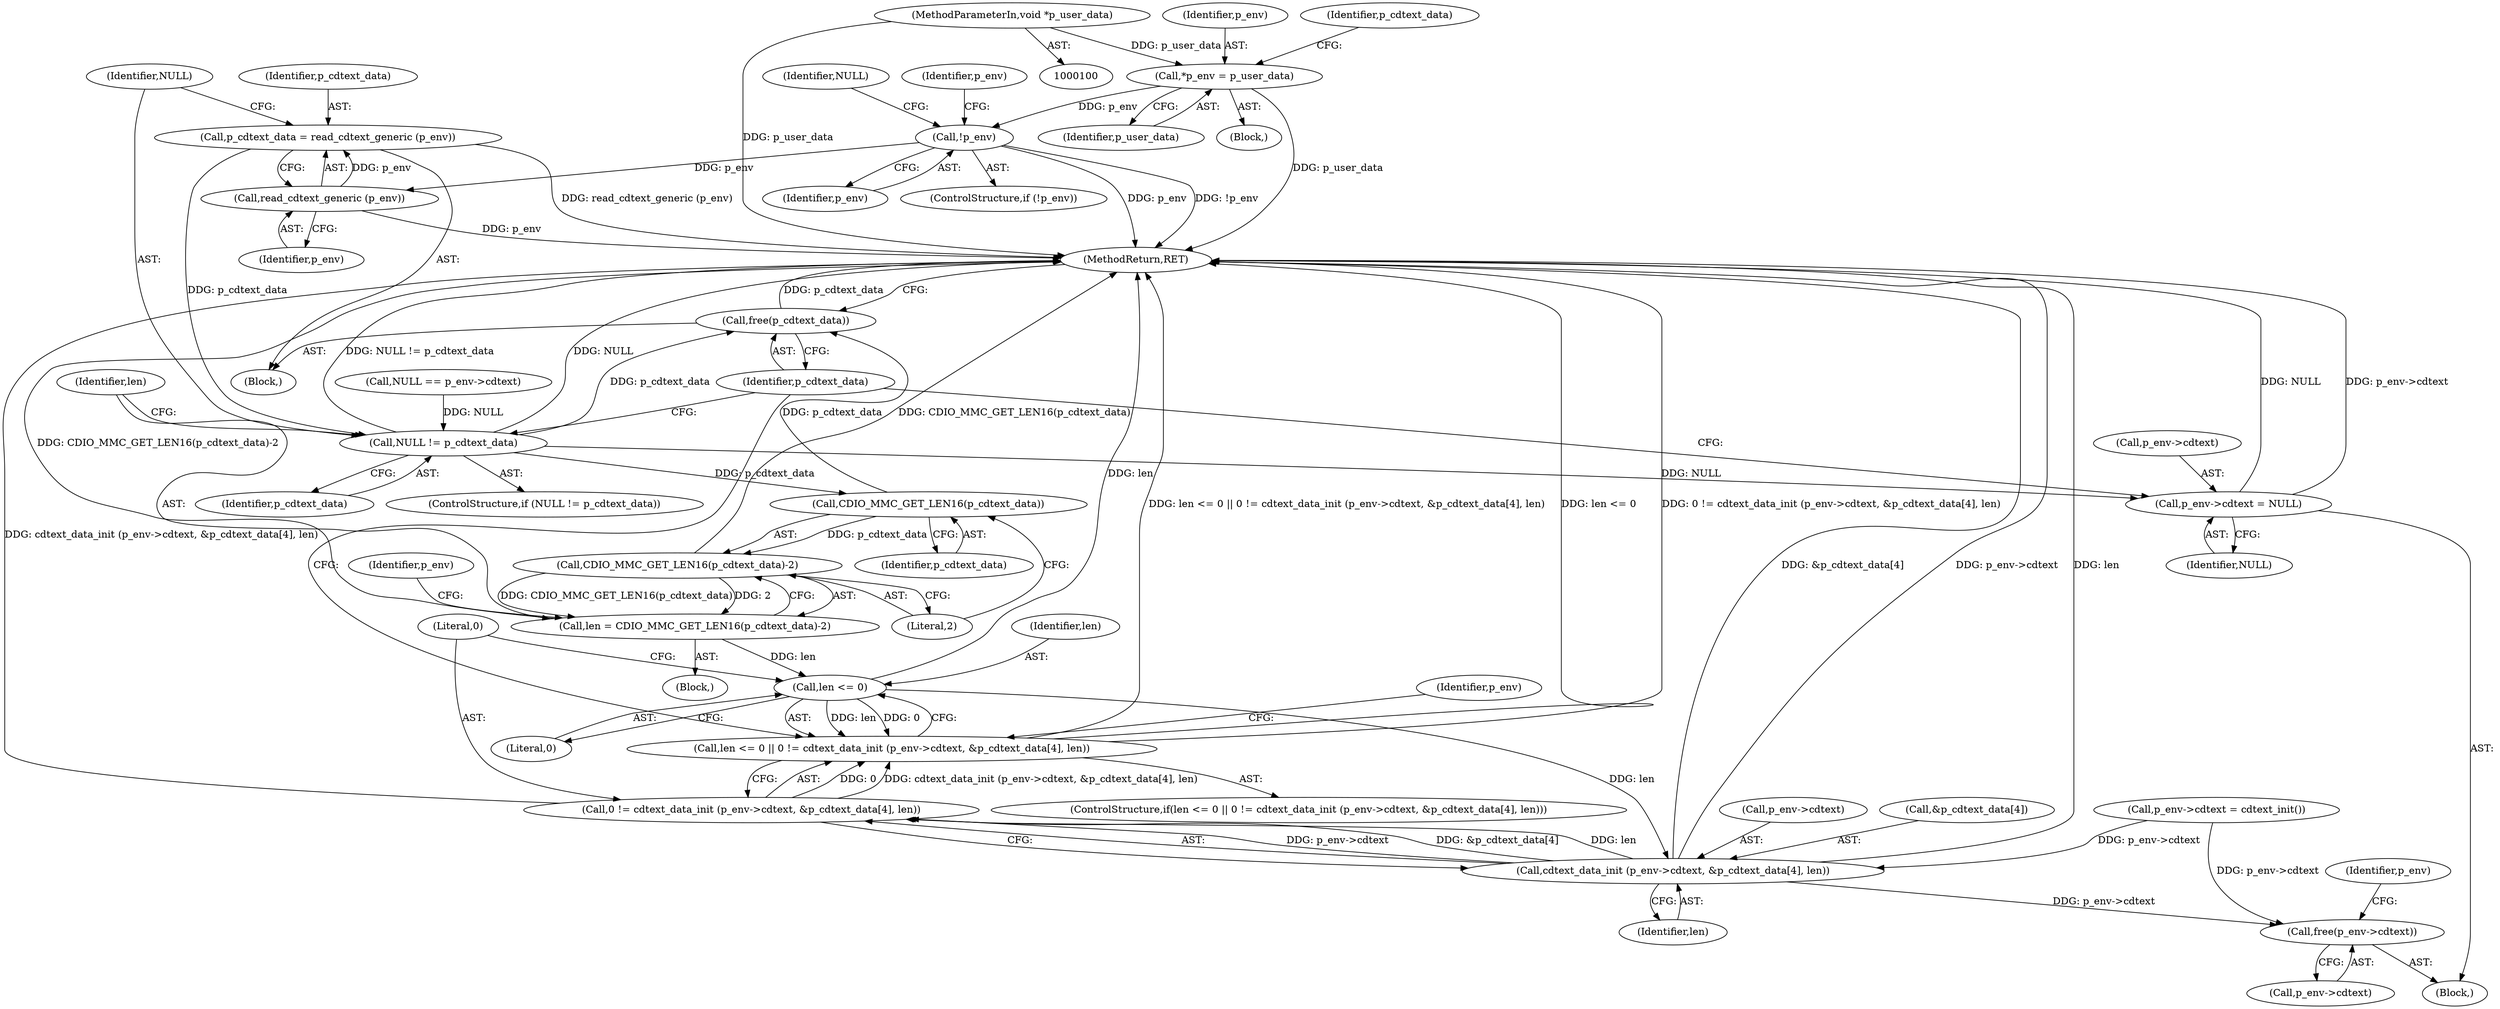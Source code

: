 digraph "0_savannah_f6f9c48fb40b8a1e8218799724b0b61a7161eb1d@API" {
"1000130" [label="(Call,p_cdtext_data = read_cdtext_generic (p_env))"];
"1000132" [label="(Call,read_cdtext_generic (p_env))"];
"1000113" [label="(Call,!p_env)"];
"1000104" [label="(Call,*p_env = p_user_data)"];
"1000101" [label="(MethodParameterIn,void *p_user_data)"];
"1000135" [label="(Call,NULL != p_cdtext_data)"];
"1000142" [label="(Call,CDIO_MMC_GET_LEN16(p_cdtext_data))"];
"1000141" [label="(Call,CDIO_MMC_GET_LEN16(p_cdtext_data)-2)"];
"1000139" [label="(Call,len = CDIO_MMC_GET_LEN16(p_cdtext_data)-2)"];
"1000152" [label="(Call,len <= 0)"];
"1000151" [label="(Call,len <= 0 || 0 != cdtext_data_init (p_env->cdtext, &p_cdtext_data[4], len))"];
"1000157" [label="(Call,cdtext_data_init (p_env->cdtext, &p_cdtext_data[4], len))"];
"1000155" [label="(Call,0 != cdtext_data_init (p_env->cdtext, &p_cdtext_data[4], len))"];
"1000172" [label="(Call,free(p_env->cdtext))"];
"1000181" [label="(Call,free(p_cdtext_data))"];
"1000176" [label="(Call,p_env->cdtext = NULL)"];
"1000138" [label="(Block,)"];
"1000104" [label="(Call,*p_env = p_user_data)"];
"1000153" [label="(Identifier,len)"];
"1000157" [label="(Call,cdtext_data_init (p_env->cdtext, &p_cdtext_data[4], len))"];
"1000151" [label="(Call,len <= 0 || 0 != cdtext_data_init (p_env->cdtext, &p_cdtext_data[4], len))"];
"1000124" [label="(Call,NULL == p_env->cdtext)"];
"1000147" [label="(Identifier,p_env)"];
"1000172" [label="(Call,free(p_env->cdtext))"];
"1000158" [label="(Call,p_env->cdtext)"];
"1000183" [label="(MethodReturn,RET)"];
"1000114" [label="(Identifier,p_env)"];
"1000113" [label="(Call,!p_env)"];
"1000145" [label="(Call,p_env->cdtext = cdtext_init())"];
"1000178" [label="(Identifier,p_env)"];
"1000132" [label="(Call,read_cdtext_generic (p_env))"];
"1000112" [label="(ControlStructure,if (!p_env))"];
"1000130" [label="(Call,p_cdtext_data = read_cdtext_generic (p_env))"];
"1000106" [label="(Identifier,p_user_data)"];
"1000105" [label="(Identifier,p_env)"];
"1000140" [label="(Identifier,len)"];
"1000180" [label="(Identifier,NULL)"];
"1000177" [label="(Call,p_env->cdtext)"];
"1000169" [label="(Identifier,p_env)"];
"1000116" [label="(Identifier,NULL)"];
"1000129" [label="(Block,)"];
"1000131" [label="(Identifier,p_cdtext_data)"];
"1000176" [label="(Call,p_env->cdtext = NULL)"];
"1000101" [label="(MethodParameterIn,void *p_user_data)"];
"1000137" [label="(Identifier,p_cdtext_data)"];
"1000161" [label="(Call,&p_cdtext_data[4])"];
"1000135" [label="(Call,NULL != p_cdtext_data)"];
"1000150" [label="(ControlStructure,if(len <= 0 || 0 != cdtext_data_init (p_env->cdtext, &p_cdtext_data[4], len)))"];
"1000156" [label="(Literal,0)"];
"1000102" [label="(Block,)"];
"1000136" [label="(Identifier,NULL)"];
"1000133" [label="(Identifier,p_env)"];
"1000181" [label="(Call,free(p_cdtext_data))"];
"1000119" [label="(Identifier,p_env)"];
"1000144" [label="(Literal,2)"];
"1000142" [label="(Call,CDIO_MMC_GET_LEN16(p_cdtext_data))"];
"1000139" [label="(Call,len = CDIO_MMC_GET_LEN16(p_cdtext_data)-2)"];
"1000109" [label="(Identifier,p_cdtext_data)"];
"1000154" [label="(Literal,0)"];
"1000155" [label="(Call,0 != cdtext_data_init (p_env->cdtext, &p_cdtext_data[4], len))"];
"1000182" [label="(Identifier,p_cdtext_data)"];
"1000141" [label="(Call,CDIO_MMC_GET_LEN16(p_cdtext_data)-2)"];
"1000152" [label="(Call,len <= 0)"];
"1000166" [label="(Block,)"];
"1000165" [label="(Identifier,len)"];
"1000143" [label="(Identifier,p_cdtext_data)"];
"1000173" [label="(Call,p_env->cdtext)"];
"1000134" [label="(ControlStructure,if (NULL != p_cdtext_data))"];
"1000130" -> "1000129"  [label="AST: "];
"1000130" -> "1000132"  [label="CFG: "];
"1000131" -> "1000130"  [label="AST: "];
"1000132" -> "1000130"  [label="AST: "];
"1000136" -> "1000130"  [label="CFG: "];
"1000130" -> "1000183"  [label="DDG: read_cdtext_generic (p_env)"];
"1000132" -> "1000130"  [label="DDG: p_env"];
"1000130" -> "1000135"  [label="DDG: p_cdtext_data"];
"1000132" -> "1000133"  [label="CFG: "];
"1000133" -> "1000132"  [label="AST: "];
"1000132" -> "1000183"  [label="DDG: p_env"];
"1000113" -> "1000132"  [label="DDG: p_env"];
"1000113" -> "1000112"  [label="AST: "];
"1000113" -> "1000114"  [label="CFG: "];
"1000114" -> "1000113"  [label="AST: "];
"1000116" -> "1000113"  [label="CFG: "];
"1000119" -> "1000113"  [label="CFG: "];
"1000113" -> "1000183"  [label="DDG: p_env"];
"1000113" -> "1000183"  [label="DDG: !p_env"];
"1000104" -> "1000113"  [label="DDG: p_env"];
"1000104" -> "1000102"  [label="AST: "];
"1000104" -> "1000106"  [label="CFG: "];
"1000105" -> "1000104"  [label="AST: "];
"1000106" -> "1000104"  [label="AST: "];
"1000109" -> "1000104"  [label="CFG: "];
"1000104" -> "1000183"  [label="DDG: p_user_data"];
"1000101" -> "1000104"  [label="DDG: p_user_data"];
"1000101" -> "1000100"  [label="AST: "];
"1000101" -> "1000183"  [label="DDG: p_user_data"];
"1000135" -> "1000134"  [label="AST: "];
"1000135" -> "1000137"  [label="CFG: "];
"1000136" -> "1000135"  [label="AST: "];
"1000137" -> "1000135"  [label="AST: "];
"1000140" -> "1000135"  [label="CFG: "];
"1000182" -> "1000135"  [label="CFG: "];
"1000135" -> "1000183"  [label="DDG: NULL != p_cdtext_data"];
"1000135" -> "1000183"  [label="DDG: NULL"];
"1000124" -> "1000135"  [label="DDG: NULL"];
"1000135" -> "1000142"  [label="DDG: p_cdtext_data"];
"1000135" -> "1000176"  [label="DDG: NULL"];
"1000135" -> "1000181"  [label="DDG: p_cdtext_data"];
"1000142" -> "1000141"  [label="AST: "];
"1000142" -> "1000143"  [label="CFG: "];
"1000143" -> "1000142"  [label="AST: "];
"1000144" -> "1000142"  [label="CFG: "];
"1000142" -> "1000141"  [label="DDG: p_cdtext_data"];
"1000142" -> "1000181"  [label="DDG: p_cdtext_data"];
"1000141" -> "1000139"  [label="AST: "];
"1000141" -> "1000144"  [label="CFG: "];
"1000144" -> "1000141"  [label="AST: "];
"1000139" -> "1000141"  [label="CFG: "];
"1000141" -> "1000183"  [label="DDG: CDIO_MMC_GET_LEN16(p_cdtext_data)"];
"1000141" -> "1000139"  [label="DDG: CDIO_MMC_GET_LEN16(p_cdtext_data)"];
"1000141" -> "1000139"  [label="DDG: 2"];
"1000139" -> "1000138"  [label="AST: "];
"1000140" -> "1000139"  [label="AST: "];
"1000147" -> "1000139"  [label="CFG: "];
"1000139" -> "1000183"  [label="DDG: CDIO_MMC_GET_LEN16(p_cdtext_data)-2"];
"1000139" -> "1000152"  [label="DDG: len"];
"1000152" -> "1000151"  [label="AST: "];
"1000152" -> "1000154"  [label="CFG: "];
"1000153" -> "1000152"  [label="AST: "];
"1000154" -> "1000152"  [label="AST: "];
"1000156" -> "1000152"  [label="CFG: "];
"1000151" -> "1000152"  [label="CFG: "];
"1000152" -> "1000183"  [label="DDG: len"];
"1000152" -> "1000151"  [label="DDG: len"];
"1000152" -> "1000151"  [label="DDG: 0"];
"1000152" -> "1000157"  [label="DDG: len"];
"1000151" -> "1000150"  [label="AST: "];
"1000151" -> "1000155"  [label="CFG: "];
"1000155" -> "1000151"  [label="AST: "];
"1000169" -> "1000151"  [label="CFG: "];
"1000182" -> "1000151"  [label="CFG: "];
"1000151" -> "1000183"  [label="DDG: len <= 0 || 0 != cdtext_data_init (p_env->cdtext, &p_cdtext_data[4], len)"];
"1000151" -> "1000183"  [label="DDG: len <= 0"];
"1000151" -> "1000183"  [label="DDG: 0 != cdtext_data_init (p_env->cdtext, &p_cdtext_data[4], len)"];
"1000155" -> "1000151"  [label="DDG: 0"];
"1000155" -> "1000151"  [label="DDG: cdtext_data_init (p_env->cdtext, &p_cdtext_data[4], len)"];
"1000157" -> "1000155"  [label="AST: "];
"1000157" -> "1000165"  [label="CFG: "];
"1000158" -> "1000157"  [label="AST: "];
"1000161" -> "1000157"  [label="AST: "];
"1000165" -> "1000157"  [label="AST: "];
"1000155" -> "1000157"  [label="CFG: "];
"1000157" -> "1000183"  [label="DDG: &p_cdtext_data[4]"];
"1000157" -> "1000183"  [label="DDG: p_env->cdtext"];
"1000157" -> "1000183"  [label="DDG: len"];
"1000157" -> "1000155"  [label="DDG: p_env->cdtext"];
"1000157" -> "1000155"  [label="DDG: &p_cdtext_data[4]"];
"1000157" -> "1000155"  [label="DDG: len"];
"1000145" -> "1000157"  [label="DDG: p_env->cdtext"];
"1000157" -> "1000172"  [label="DDG: p_env->cdtext"];
"1000156" -> "1000155"  [label="AST: "];
"1000155" -> "1000183"  [label="DDG: cdtext_data_init (p_env->cdtext, &p_cdtext_data[4], len)"];
"1000172" -> "1000166"  [label="AST: "];
"1000172" -> "1000173"  [label="CFG: "];
"1000173" -> "1000172"  [label="AST: "];
"1000178" -> "1000172"  [label="CFG: "];
"1000145" -> "1000172"  [label="DDG: p_env->cdtext"];
"1000181" -> "1000129"  [label="AST: "];
"1000181" -> "1000182"  [label="CFG: "];
"1000182" -> "1000181"  [label="AST: "];
"1000183" -> "1000181"  [label="CFG: "];
"1000181" -> "1000183"  [label="DDG: p_cdtext_data"];
"1000176" -> "1000166"  [label="AST: "];
"1000176" -> "1000180"  [label="CFG: "];
"1000177" -> "1000176"  [label="AST: "];
"1000180" -> "1000176"  [label="AST: "];
"1000182" -> "1000176"  [label="CFG: "];
"1000176" -> "1000183"  [label="DDG: NULL"];
"1000176" -> "1000183"  [label="DDG: p_env->cdtext"];
}
